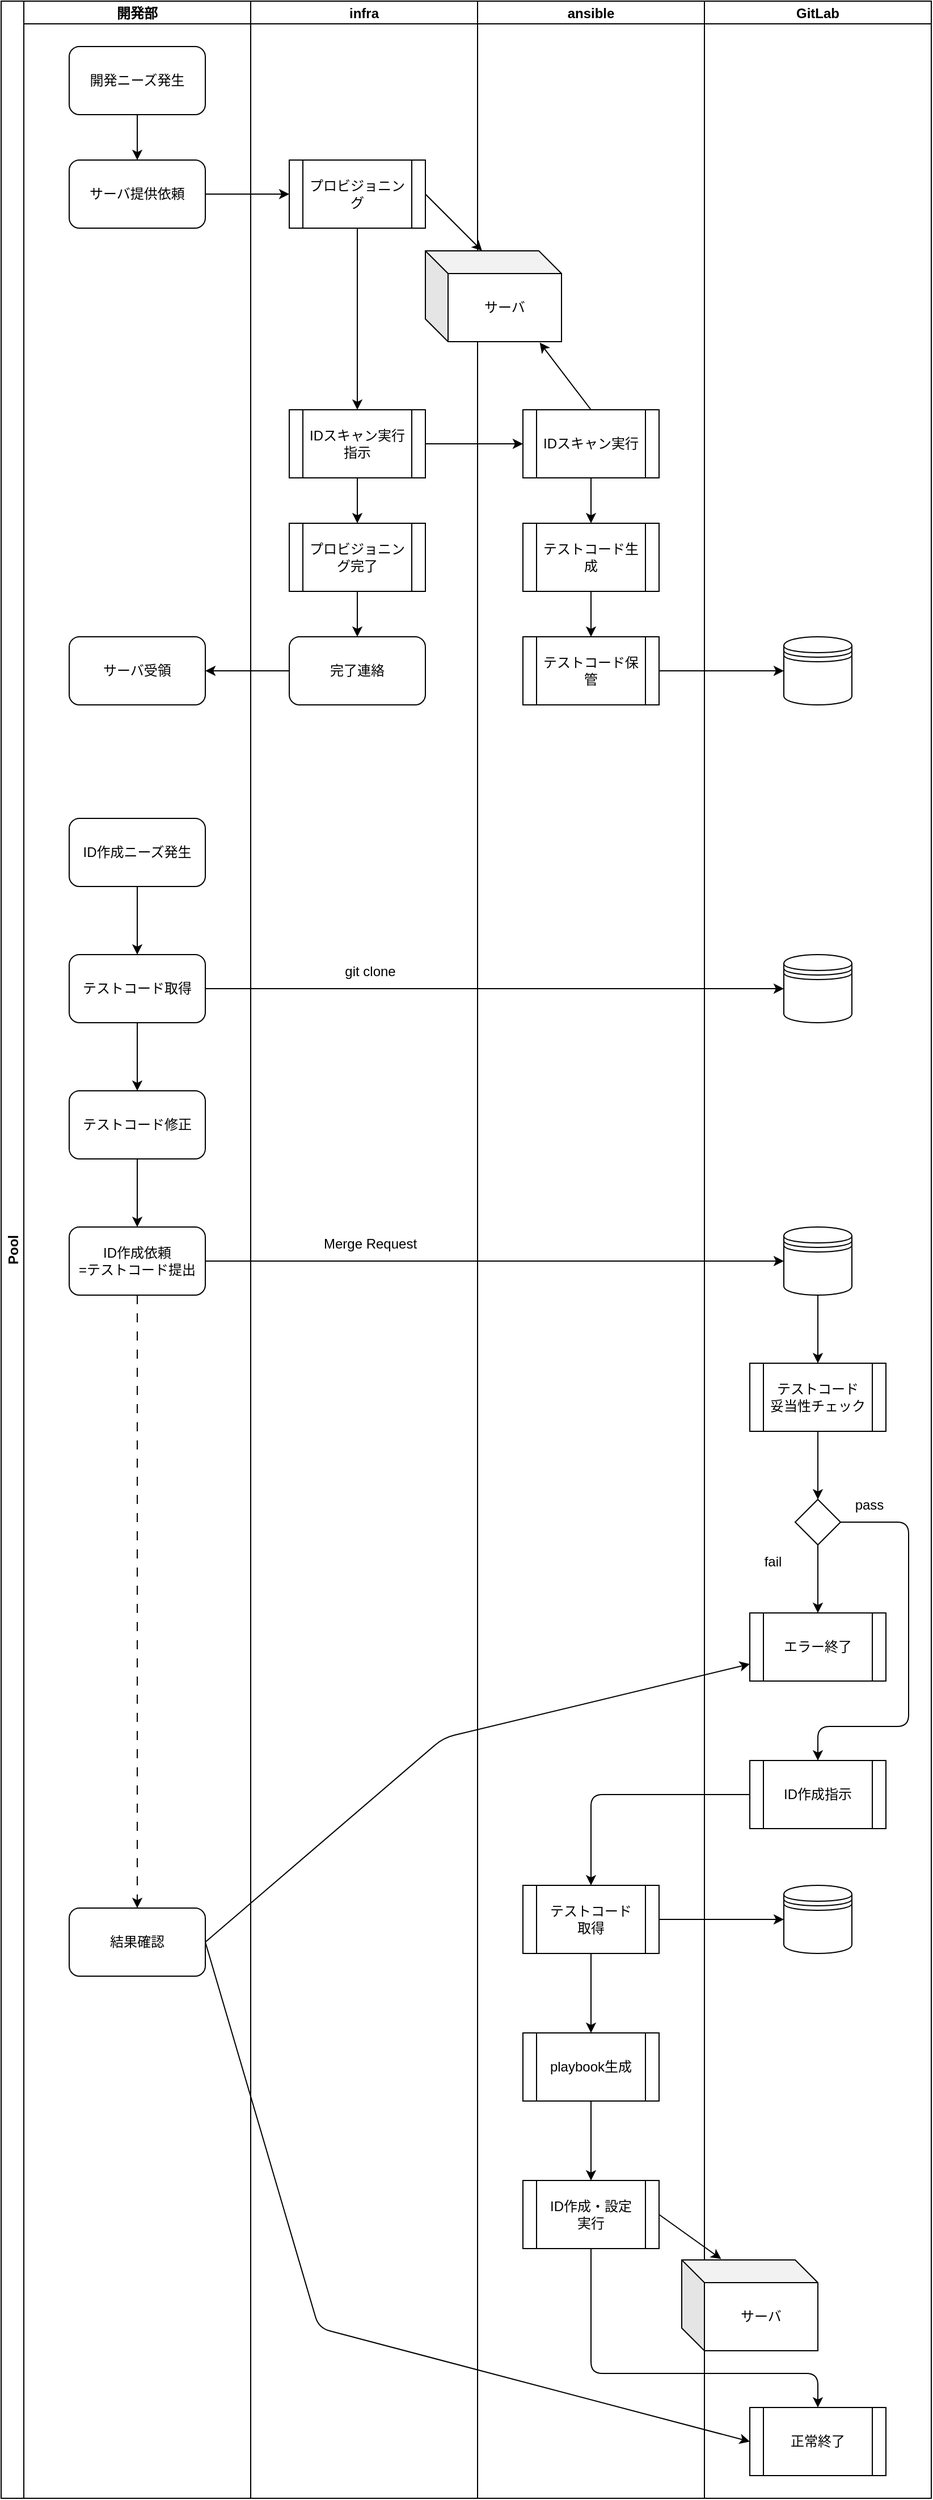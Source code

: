 <mxfile>
    <diagram id="NOAmcCc6fkDQvaxrV_qR" name="ページ1">
        <mxGraphModel dx="1336" dy="751" grid="1" gridSize="10" guides="1" tooltips="1" connect="1" arrows="1" fold="1" page="1" pageScale="1" pageWidth="827" pageHeight="1169" math="0" shadow="0">
            <root>
                <mxCell id="0"/>
                <mxCell id="1" parent="0"/>
                <mxCell id="20" value="Pool" style="swimlane;childLayout=stackLayout;resizeParent=1;resizeParentMax=0;startSize=20;horizontal=0;horizontalStack=1;" parent="1" vertex="1">
                    <mxGeometry x="40" y="40" width="820" height="2200" as="geometry"/>
                </mxCell>
                <mxCell id="30" style="edgeStyle=none;html=1;" parent="20" source="28" target="31" edge="1">
                    <mxGeometry relative="1" as="geometry">
                        <mxPoint x="190" y="1170" as="targetPoint"/>
                    </mxGeometry>
                </mxCell>
                <mxCell id="47" style="edgeStyle=none;html=1;exitX=1;exitY=0.5;exitDx=0;exitDy=0;entryX=0;entryY=0.75;entryDx=0;entryDy=0;" parent="20" source="45" target="42" edge="1">
                    <mxGeometry relative="1" as="geometry">
                        <Array as="points">
                            <mxPoint x="390" y="1530"/>
                        </Array>
                    </mxGeometry>
                </mxCell>
                <mxCell id="70" style="edgeStyle=none;html=1;exitX=1;exitY=0.5;exitDx=0;exitDy=0;entryX=0;entryY=0.5;entryDx=0;entryDy=0;" parent="20" source="45" target="68" edge="1">
                    <mxGeometry relative="1" as="geometry">
                        <Array as="points">
                            <mxPoint x="280" y="2050"/>
                        </Array>
                    </mxGeometry>
                </mxCell>
                <mxCell id="21" value="開発部" style="swimlane;startSize=20;" parent="20" vertex="1">
                    <mxGeometry x="20" width="200" height="2200" as="geometry"/>
                </mxCell>
                <mxCell id="27" style="edgeStyle=none;html=1;entryX=0.5;entryY=0;entryDx=0;entryDy=0;" parent="21" source="2" target="26" edge="1">
                    <mxGeometry relative="1" as="geometry"/>
                </mxCell>
                <mxCell id="2" value="ID作成ニーズ発生" style="rounded=1;whiteSpace=wrap;html=1;" parent="21" vertex="1">
                    <mxGeometry x="40" y="720" width="120" height="60" as="geometry"/>
                </mxCell>
                <mxCell id="29" value="" style="edgeStyle=none;html=1;exitX=0.5;exitY=1;exitDx=0;exitDy=0;" parent="21" source="124" target="28" edge="1">
                    <mxGeometry relative="1" as="geometry">
                        <mxPoint x="80" y="1030" as="sourcePoint"/>
                    </mxGeometry>
                </mxCell>
                <mxCell id="125" value="" style="edgeStyle=none;html=1;" edge="1" parent="21" source="26" target="124">
                    <mxGeometry relative="1" as="geometry"/>
                </mxCell>
                <mxCell id="26" value="テストコード取得" style="rounded=1;whiteSpace=wrap;html=1;" parent="21" vertex="1">
                    <mxGeometry x="40" y="840" width="120" height="60" as="geometry"/>
                </mxCell>
                <mxCell id="46" style="edgeStyle=none;html=1;entryX=0.5;entryY=0;entryDx=0;entryDy=0;dashed=1;dashPattern=8 8;" parent="21" source="28" target="45" edge="1">
                    <mxGeometry relative="1" as="geometry"/>
                </mxCell>
                <mxCell id="28" value="ID作成依頼&lt;br&gt;=テストコード提出" style="whiteSpace=wrap;html=1;rounded=1;" parent="21" vertex="1">
                    <mxGeometry x="40" y="1080" width="120" height="60" as="geometry"/>
                </mxCell>
                <mxCell id="45" value="結果確認" style="rounded=1;whiteSpace=wrap;html=1;" parent="21" vertex="1">
                    <mxGeometry x="40" y="1680" width="120" height="60" as="geometry"/>
                </mxCell>
                <mxCell id="92" value="" style="edgeStyle=none;html=1;" edge="1" parent="21" source="90" target="91">
                    <mxGeometry relative="1" as="geometry"/>
                </mxCell>
                <mxCell id="90" value="開発ニーズ発生" style="rounded=1;whiteSpace=wrap;html=1;" vertex="1" parent="21">
                    <mxGeometry x="40" y="40" width="120" height="60" as="geometry"/>
                </mxCell>
                <mxCell id="91" value="サーバ提供依頼" style="whiteSpace=wrap;html=1;rounded=1;" vertex="1" parent="21">
                    <mxGeometry x="40" y="140" width="120" height="60" as="geometry"/>
                </mxCell>
                <mxCell id="120" value="サーバ受領" style="whiteSpace=wrap;html=1;rounded=1;" vertex="1" parent="21">
                    <mxGeometry x="40" y="560" width="120" height="60" as="geometry"/>
                </mxCell>
                <mxCell id="124" value="テストコード修正" style="rounded=1;whiteSpace=wrap;html=1;" vertex="1" parent="21">
                    <mxGeometry x="40" y="960" width="120" height="60" as="geometry"/>
                </mxCell>
                <mxCell id="23" value="infra" style="swimlane;startSize=20;" parent="20" vertex="1">
                    <mxGeometry x="220" width="200" height="2200" as="geometry"/>
                </mxCell>
                <mxCell id="74" value="Merge Request" style="text;html=1;align=center;verticalAlign=middle;resizable=0;points=[];autosize=1;strokeColor=none;fillColor=none;" parent="23" vertex="1">
                    <mxGeometry x="50" y="1080" width="110" height="30" as="geometry"/>
                </mxCell>
                <mxCell id="99" value="" style="edgeStyle=none;html=1;exitX=0.5;exitY=1;exitDx=0;exitDy=0;entryX=0.5;entryY=0;entryDx=0;entryDy=0;" edge="1" parent="23" source="111" target="112">
                    <mxGeometry relative="1" as="geometry">
                        <mxPoint x="90" y="260" as="sourcePoint"/>
                        <mxPoint x="110" y="360" as="targetPoint"/>
                    </mxGeometry>
                </mxCell>
                <mxCell id="111" value="プロビジョニング" style="shape=process;whiteSpace=wrap;html=1;backgroundOutline=1;" vertex="1" parent="23">
                    <mxGeometry x="34" y="140" width="120" height="60" as="geometry"/>
                </mxCell>
                <mxCell id="117" value="" style="edgeStyle=none;html=1;" edge="1" parent="23" source="112" target="116">
                    <mxGeometry relative="1" as="geometry"/>
                </mxCell>
                <mxCell id="112" value="IDスキャン実行指示" style="shape=process;whiteSpace=wrap;html=1;backgroundOutline=1;" vertex="1" parent="23">
                    <mxGeometry x="34" y="360" width="120" height="60" as="geometry"/>
                </mxCell>
                <mxCell id="119" value="" style="edgeStyle=none;html=1;" edge="1" parent="23" source="116" target="118">
                    <mxGeometry relative="1" as="geometry"/>
                </mxCell>
                <mxCell id="116" value="プロビジョニング完了" style="shape=process;whiteSpace=wrap;html=1;backgroundOutline=1;" vertex="1" parent="23">
                    <mxGeometry x="34" y="460" width="120" height="60" as="geometry"/>
                </mxCell>
                <mxCell id="118" value="完了連絡" style="rounded=1;whiteSpace=wrap;html=1;" vertex="1" parent="23">
                    <mxGeometry x="34" y="560" width="120" height="60" as="geometry"/>
                </mxCell>
                <mxCell id="194" value="git clone" style="text;html=1;align=center;verticalAlign=middle;resizable=0;points=[];autosize=1;strokeColor=none;fillColor=none;" vertex="1" parent="23">
                    <mxGeometry x="70" y="840" width="70" height="30" as="geometry"/>
                </mxCell>
                <mxCell id="24" value="ansible" style="swimlane;startSize=20;" parent="20" vertex="1">
                    <mxGeometry x="420" width="200" height="2200" as="geometry"/>
                </mxCell>
                <mxCell id="52" value="テストコード&lt;br&gt;取得" style="shape=process;whiteSpace=wrap;html=1;backgroundOutline=1;" parent="24" vertex="1">
                    <mxGeometry x="40" y="1660" width="120" height="60" as="geometry"/>
                </mxCell>
                <mxCell id="62" style="edgeStyle=none;html=1;exitX=0.5;exitY=1;exitDx=0;exitDy=0;entryX=0.5;entryY=0;entryDx=0;entryDy=0;" parent="24" source="60" target="55" edge="1">
                    <mxGeometry relative="1" as="geometry"/>
                </mxCell>
                <mxCell id="60" value="playbook生成" style="shape=process;whiteSpace=wrap;html=1;backgroundOutline=1;" parent="24" vertex="1">
                    <mxGeometry x="40" y="1790" width="120" height="60" as="geometry"/>
                </mxCell>
                <mxCell id="55" value="ID作成・設定&lt;br&gt;実行" style="shape=process;whiteSpace=wrap;html=1;backgroundOutline=1;" parent="24" vertex="1">
                    <mxGeometry x="40" y="1920" width="120" height="60" as="geometry"/>
                </mxCell>
                <mxCell id="58" style="edgeStyle=none;html=1;exitX=0.5;exitY=1;exitDx=0;exitDy=0;" parent="24" source="52" target="60" edge="1">
                    <mxGeometry relative="1" as="geometry">
                        <mxPoint x="-100" y="1800" as="targetPoint"/>
                    </mxGeometry>
                </mxCell>
                <mxCell id="96" value="サーバ" style="shape=cube;whiteSpace=wrap;html=1;boundedLbl=1;backgroundOutline=1;darkOpacity=0.05;darkOpacity2=0.1;" vertex="1" parent="24">
                    <mxGeometry x="-46" y="220" width="120" height="80" as="geometry"/>
                </mxCell>
                <mxCell id="103" style="edgeStyle=none;html=1;exitX=0.5;exitY=0;exitDx=0;exitDy=0;entryX=0.84;entryY=1.01;entryDx=0;entryDy=0;entryPerimeter=0;" edge="1" parent="24" source="113" target="96">
                    <mxGeometry relative="1" as="geometry">
                        <mxPoint x="110" y="360" as="sourcePoint"/>
                    </mxGeometry>
                </mxCell>
                <mxCell id="105" value="" style="edgeStyle=none;html=1;exitX=0.5;exitY=1;exitDx=0;exitDy=0;entryX=0.5;entryY=0;entryDx=0;entryDy=0;" edge="1" parent="24" source="113" target="114">
                    <mxGeometry relative="1" as="geometry">
                        <mxPoint x="110" y="420" as="sourcePoint"/>
                        <mxPoint x="105.714" y="460" as="targetPoint"/>
                    </mxGeometry>
                </mxCell>
                <mxCell id="109" value="" style="edgeStyle=none;html=1;exitX=0.5;exitY=1;exitDx=0;exitDy=0;entryX=0.5;entryY=0;entryDx=0;entryDy=0;" edge="1" parent="24" source="114" target="115">
                    <mxGeometry relative="1" as="geometry">
                        <mxPoint x="110" y="520" as="sourcePoint"/>
                        <mxPoint x="110" y="560" as="targetPoint"/>
                    </mxGeometry>
                </mxCell>
                <mxCell id="113" value="IDスキャン実行" style="shape=process;whiteSpace=wrap;html=1;backgroundOutline=1;" vertex="1" parent="24">
                    <mxGeometry x="40" y="360" width="120" height="60" as="geometry"/>
                </mxCell>
                <mxCell id="114" value="テストコード生成" style="shape=process;whiteSpace=wrap;html=1;backgroundOutline=1;" vertex="1" parent="24">
                    <mxGeometry x="40" y="460" width="120" height="60" as="geometry"/>
                </mxCell>
                <mxCell id="115" value="テストコード保管" style="shape=process;whiteSpace=wrap;html=1;backgroundOutline=1;" vertex="1" parent="24">
                    <mxGeometry x="40" y="560" width="120" height="60" as="geometry"/>
                </mxCell>
                <mxCell id="95" value="" style="edgeStyle=none;html=1;exitX=1;exitY=0.5;exitDx=0;exitDy=0;entryX=0;entryY=0.5;entryDx=0;entryDy=0;" edge="1" parent="20" source="91" target="111">
                    <mxGeometry relative="1" as="geometry">
                        <mxPoint x="230" y="230" as="targetPoint"/>
                    </mxGeometry>
                </mxCell>
                <mxCell id="97" style="edgeStyle=none;html=1;entryX=0;entryY=0;entryDx=50;entryDy=0;entryPerimeter=0;exitX=1;exitY=0.5;exitDx=0;exitDy=0;" edge="1" parent="20" source="111" target="96">
                    <mxGeometry relative="1" as="geometry">
                        <mxPoint x="390" y="170" as="sourcePoint"/>
                    </mxGeometry>
                </mxCell>
                <mxCell id="102" value="" style="edgeStyle=none;html=1;exitX=1;exitY=0.5;exitDx=0;exitDy=0;entryX=0;entryY=0.5;entryDx=0;entryDy=0;" edge="1" parent="20" source="112" target="113">
                    <mxGeometry relative="1" as="geometry">
                        <mxPoint x="390" y="390" as="sourcePoint"/>
                        <mxPoint x="460" y="360" as="targetPoint"/>
                    </mxGeometry>
                </mxCell>
                <mxCell id="75" value="GitLab" style="swimlane;startSize=20;" vertex="1" parent="20">
                    <mxGeometry x="620" width="200" height="2200" as="geometry"/>
                </mxCell>
                <mxCell id="77" value="" style="shape=datastore;whiteSpace=wrap;html=1;" vertex="1" parent="75">
                    <mxGeometry x="70" y="560" width="60" height="60" as="geometry"/>
                </mxCell>
                <mxCell id="122" value="" style="shape=datastore;whiteSpace=wrap;html=1;" vertex="1" parent="75">
                    <mxGeometry x="70" y="840" width="60" height="60" as="geometry"/>
                </mxCell>
                <mxCell id="31" value="" style="shape=datastore;whiteSpace=wrap;html=1;" parent="75" vertex="1">
                    <mxGeometry x="70" y="1080" width="60" height="60" as="geometry"/>
                </mxCell>
                <mxCell id="35" value="テストコード&lt;br&gt;妥当性チェック" style="shape=process;whiteSpace=wrap;html=1;backgroundOutline=1;" parent="75" vertex="1">
                    <mxGeometry x="40" y="1200" width="120" height="60" as="geometry"/>
                </mxCell>
                <mxCell id="34" value="" style="edgeStyle=none;html=1;entryX=0.5;entryY=0;entryDx=0;entryDy=0;" parent="75" source="31" target="35" edge="1">
                    <mxGeometry relative="1" as="geometry">
                        <mxPoint x="-390" y="1230" as="targetPoint"/>
                    </mxGeometry>
                </mxCell>
                <mxCell id="195" style="edgeStyle=none;html=1;exitX=1;exitY=0.5;exitDx=0;exitDy=0;entryX=0.5;entryY=0;entryDx=0;entryDy=0;" edge="1" parent="75" source="38" target="50">
                    <mxGeometry relative="1" as="geometry">
                        <Array as="points">
                            <mxPoint x="180" y="1340"/>
                            <mxPoint x="180" y="1520"/>
                            <mxPoint x="100" y="1520"/>
                        </Array>
                    </mxGeometry>
                </mxCell>
                <mxCell id="38" value="" style="rhombus;whiteSpace=wrap;html=1;" parent="75" vertex="1">
                    <mxGeometry x="80" y="1320" width="40" height="40" as="geometry"/>
                </mxCell>
                <mxCell id="39" style="edgeStyle=none;html=1;entryX=0.5;entryY=0;entryDx=0;entryDy=0;" parent="75" source="35" target="38" edge="1">
                    <mxGeometry relative="1" as="geometry"/>
                </mxCell>
                <mxCell id="42" value="エラー終了" style="shape=process;whiteSpace=wrap;html=1;backgroundOutline=1;" parent="75" vertex="1">
                    <mxGeometry x="40" y="1420" width="120" height="60" as="geometry"/>
                </mxCell>
                <mxCell id="43" style="edgeStyle=none;html=1;exitX=0.5;exitY=1;exitDx=0;exitDy=0;entryX=0.5;entryY=0;entryDx=0;entryDy=0;" parent="75" source="38" target="42" edge="1">
                    <mxGeometry relative="1" as="geometry"/>
                </mxCell>
                <mxCell id="50" value="ID作成指示" style="shape=process;whiteSpace=wrap;html=1;backgroundOutline=1;" parent="75" vertex="1">
                    <mxGeometry x="40" y="1550" width="120" height="60" as="geometry"/>
                </mxCell>
                <mxCell id="48" value="fail" style="text;html=1;align=center;verticalAlign=middle;resizable=0;points=[];autosize=1;strokeColor=none;fillColor=none;" parent="75" vertex="1">
                    <mxGeometry x="40" y="1360" width="40" height="30" as="geometry"/>
                </mxCell>
                <mxCell id="51" value="pass" style="text;html=1;align=center;verticalAlign=middle;resizable=0;points=[];autosize=1;strokeColor=none;fillColor=none;" parent="75" vertex="1">
                    <mxGeometry x="120" y="1310" width="50" height="30" as="geometry"/>
                </mxCell>
                <mxCell id="71" value="サーバ" style="shape=cube;whiteSpace=wrap;html=1;boundedLbl=1;backgroundOutline=1;darkOpacity=0.05;darkOpacity2=0.1;" parent="75" vertex="1">
                    <mxGeometry x="-20" y="1990" width="120" height="80" as="geometry"/>
                </mxCell>
                <mxCell id="197" value="" style="shape=datastore;whiteSpace=wrap;html=1;" vertex="1" parent="75">
                    <mxGeometry x="70" y="1660" width="60" height="60" as="geometry"/>
                </mxCell>
                <mxCell id="68" value="正常終了" style="shape=process;whiteSpace=wrap;html=1;backgroundOutline=1;" parent="75" vertex="1">
                    <mxGeometry x="40" y="2120" width="120" height="60" as="geometry"/>
                </mxCell>
                <mxCell id="110" style="edgeStyle=none;html=1;entryX=0;entryY=0.5;entryDx=0;entryDy=0;exitX=1;exitY=0.5;exitDx=0;exitDy=0;" edge="1" parent="20" source="115" target="77">
                    <mxGeometry relative="1" as="geometry">
                        <mxPoint x="590" y="590" as="sourcePoint"/>
                    </mxGeometry>
                </mxCell>
                <mxCell id="121" value="" style="edgeStyle=none;html=1;" edge="1" parent="20" source="118" target="120">
                    <mxGeometry relative="1" as="geometry"/>
                </mxCell>
                <mxCell id="123" style="edgeStyle=none;html=1;entryX=0;entryY=0.5;entryDx=0;entryDy=0;" edge="1" parent="20" source="26" target="122">
                    <mxGeometry relative="1" as="geometry"/>
                </mxCell>
                <mxCell id="72" style="edgeStyle=none;html=1;exitX=1;exitY=0.5;exitDx=0;exitDy=0;entryX=0.29;entryY=-0.01;entryDx=0;entryDy=0;entryPerimeter=0;" parent="20" source="55" target="71" edge="1">
                    <mxGeometry relative="1" as="geometry"/>
                </mxCell>
                <mxCell id="196" style="edgeStyle=none;html=1;exitX=0;exitY=0.5;exitDx=0;exitDy=0;entryX=0.5;entryY=0;entryDx=0;entryDy=0;" edge="1" parent="20" source="50" target="52">
                    <mxGeometry relative="1" as="geometry">
                        <Array as="points">
                            <mxPoint x="520" y="1580"/>
                        </Array>
                    </mxGeometry>
                </mxCell>
                <mxCell id="198" style="edgeStyle=none;html=1;exitX=1;exitY=0.5;exitDx=0;exitDy=0;entryX=0;entryY=0.5;entryDx=0;entryDy=0;" edge="1" parent="20" source="52" target="197">
                    <mxGeometry relative="1" as="geometry"/>
                </mxCell>
                <mxCell id="67" style="edgeStyle=none;html=1;exitX=0.5;exitY=1;exitDx=0;exitDy=0;entryX=0.5;entryY=0;entryDx=0;entryDy=0;" parent="20" source="55" target="68" edge="1">
                    <mxGeometry relative="1" as="geometry">
                        <mxPoint x="520" y="2040" as="targetPoint"/>
                        <Array as="points">
                            <mxPoint x="520" y="2090"/>
                            <mxPoint x="720" y="2090"/>
                        </Array>
                    </mxGeometry>
                </mxCell>
            </root>
        </mxGraphModel>
    </diagram>
</mxfile>